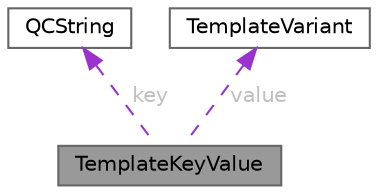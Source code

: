 digraph "TemplateKeyValue"
{
 // INTERACTIVE_SVG=YES
 // LATEX_PDF_SIZE
  bgcolor="transparent";
  edge [fontname=Helvetica,fontsize=10,labelfontname=Helvetica,labelfontsize=10];
  node [fontname=Helvetica,fontsize=10,shape=box,height=0.2,width=0.4];
  Node1 [label="TemplateKeyValue",height=0.2,width=0.4,color="gray40", fillcolor="grey60", style="filled", fontcolor="black",tooltip="A container to store a key-value pair."];
  Node2 -> Node1 [dir="back",color="darkorchid3",style="dashed",label=" key",fontcolor="grey" ];
  Node2 [label="QCString",height=0.2,width=0.4,color="gray40", fillcolor="white", style="filled",URL="$d9/d45/class_q_c_string.html",tooltip="This is an alternative implementation of QCString."];
  Node3 -> Node1 [dir="back",color="darkorchid3",style="dashed",label=" value",fontcolor="grey" ];
  Node3 [label="TemplateVariant",height=0.2,width=0.4,color="gray40", fillcolor="white", style="filled",URL="$d1/dba/class_template_variant.html",tooltip="Variant type which can hold one value of a fixed set of types."];
}

